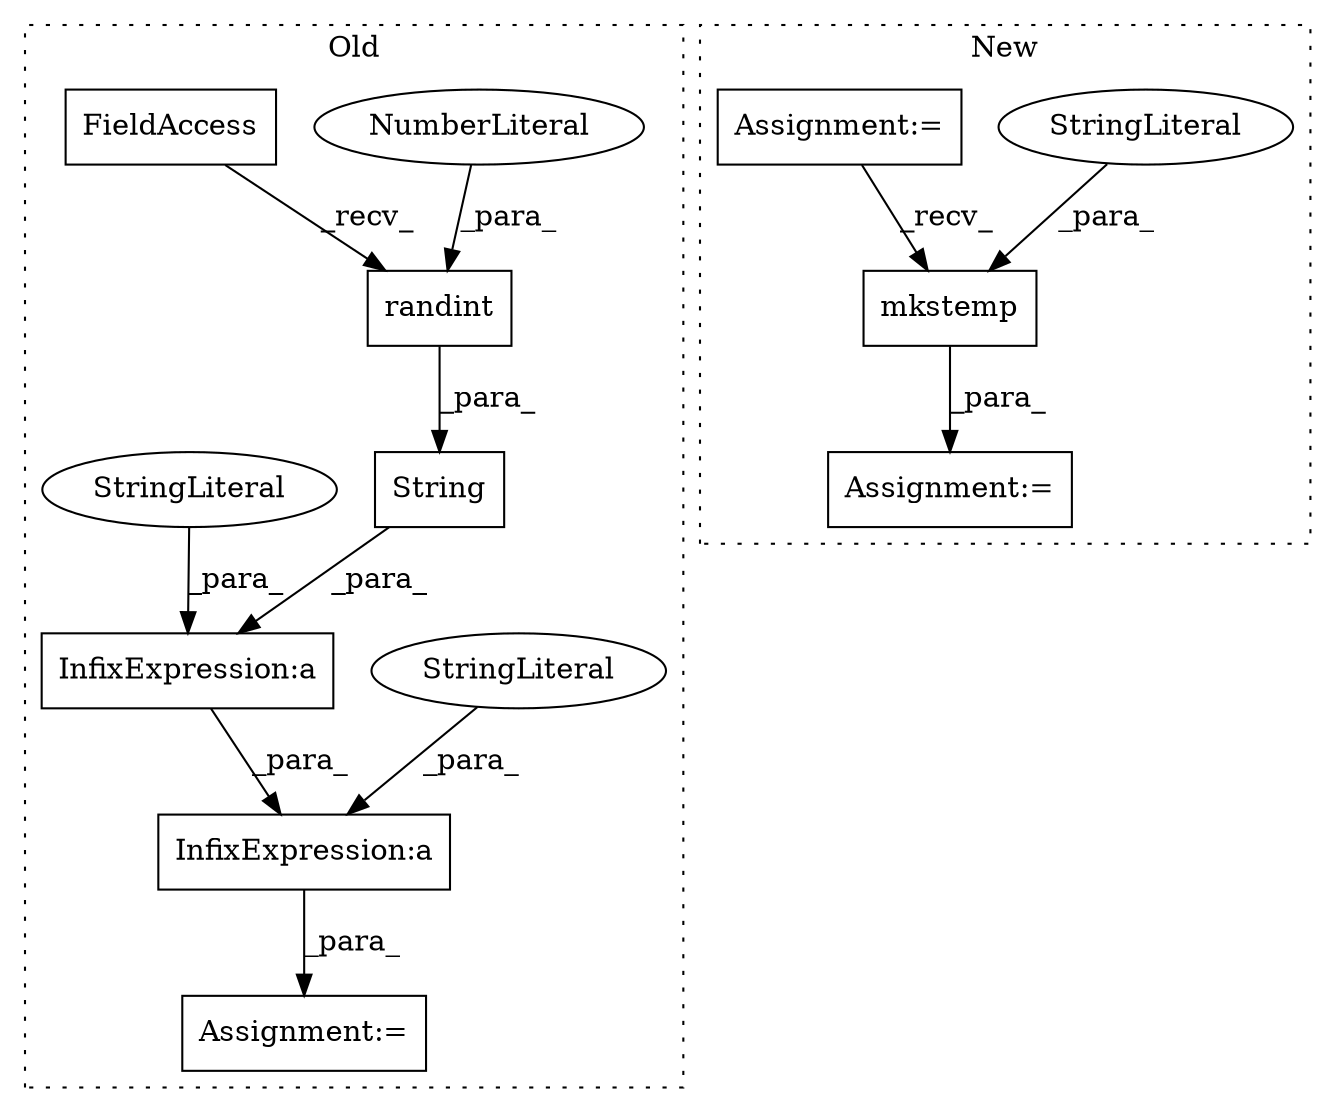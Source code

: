 digraph G {
subgraph cluster0 {
1 [label="String" a="32" s="1169,1203" l="7,1" shape="box"];
3 [label="InfixExpression:a" a="27" s="1166" l="3" shape="box"];
4 [label="InfixExpression:a" a="27" s="1205" l="3" shape="box"];
5 [label="randint" a="32" s="1189,1202" l="8,1" shape="box"];
6 [label="NumberLiteral" a="34" s="1197" l="5" shape="ellipse"];
7 [label="FieldAccess" a="22" s="1176" l="12" shape="box"];
9 [label="StringLiteral" a="45" s="1208" l="5" shape="ellipse"];
11 [label="StringLiteral" a="45" s="1160" l="6" shape="ellipse"];
13 [label="Assignment:=" a="7" s="1157" l="1" shape="box"];
label = "Old";
style="dotted";
}
subgraph cluster1 {
2 [label="mkstemp" a="32" s="1233,1246" l="8,1" shape="box"];
8 [label="StringLiteral" a="45" s="1241" l="5" shape="ellipse"];
10 [label="Assignment:=" a="7" s="595" l="8" shape="box"];
12 [label="Assignment:=" a="7" s="1222" l="2" shape="box"];
label = "New";
style="dotted";
}
1 -> 3 [label="_para_"];
2 -> 12 [label="_para_"];
3 -> 4 [label="_para_"];
4 -> 13 [label="_para_"];
5 -> 1 [label="_para_"];
6 -> 5 [label="_para_"];
7 -> 5 [label="_recv_"];
8 -> 2 [label="_para_"];
9 -> 4 [label="_para_"];
10 -> 2 [label="_recv_"];
11 -> 3 [label="_para_"];
}